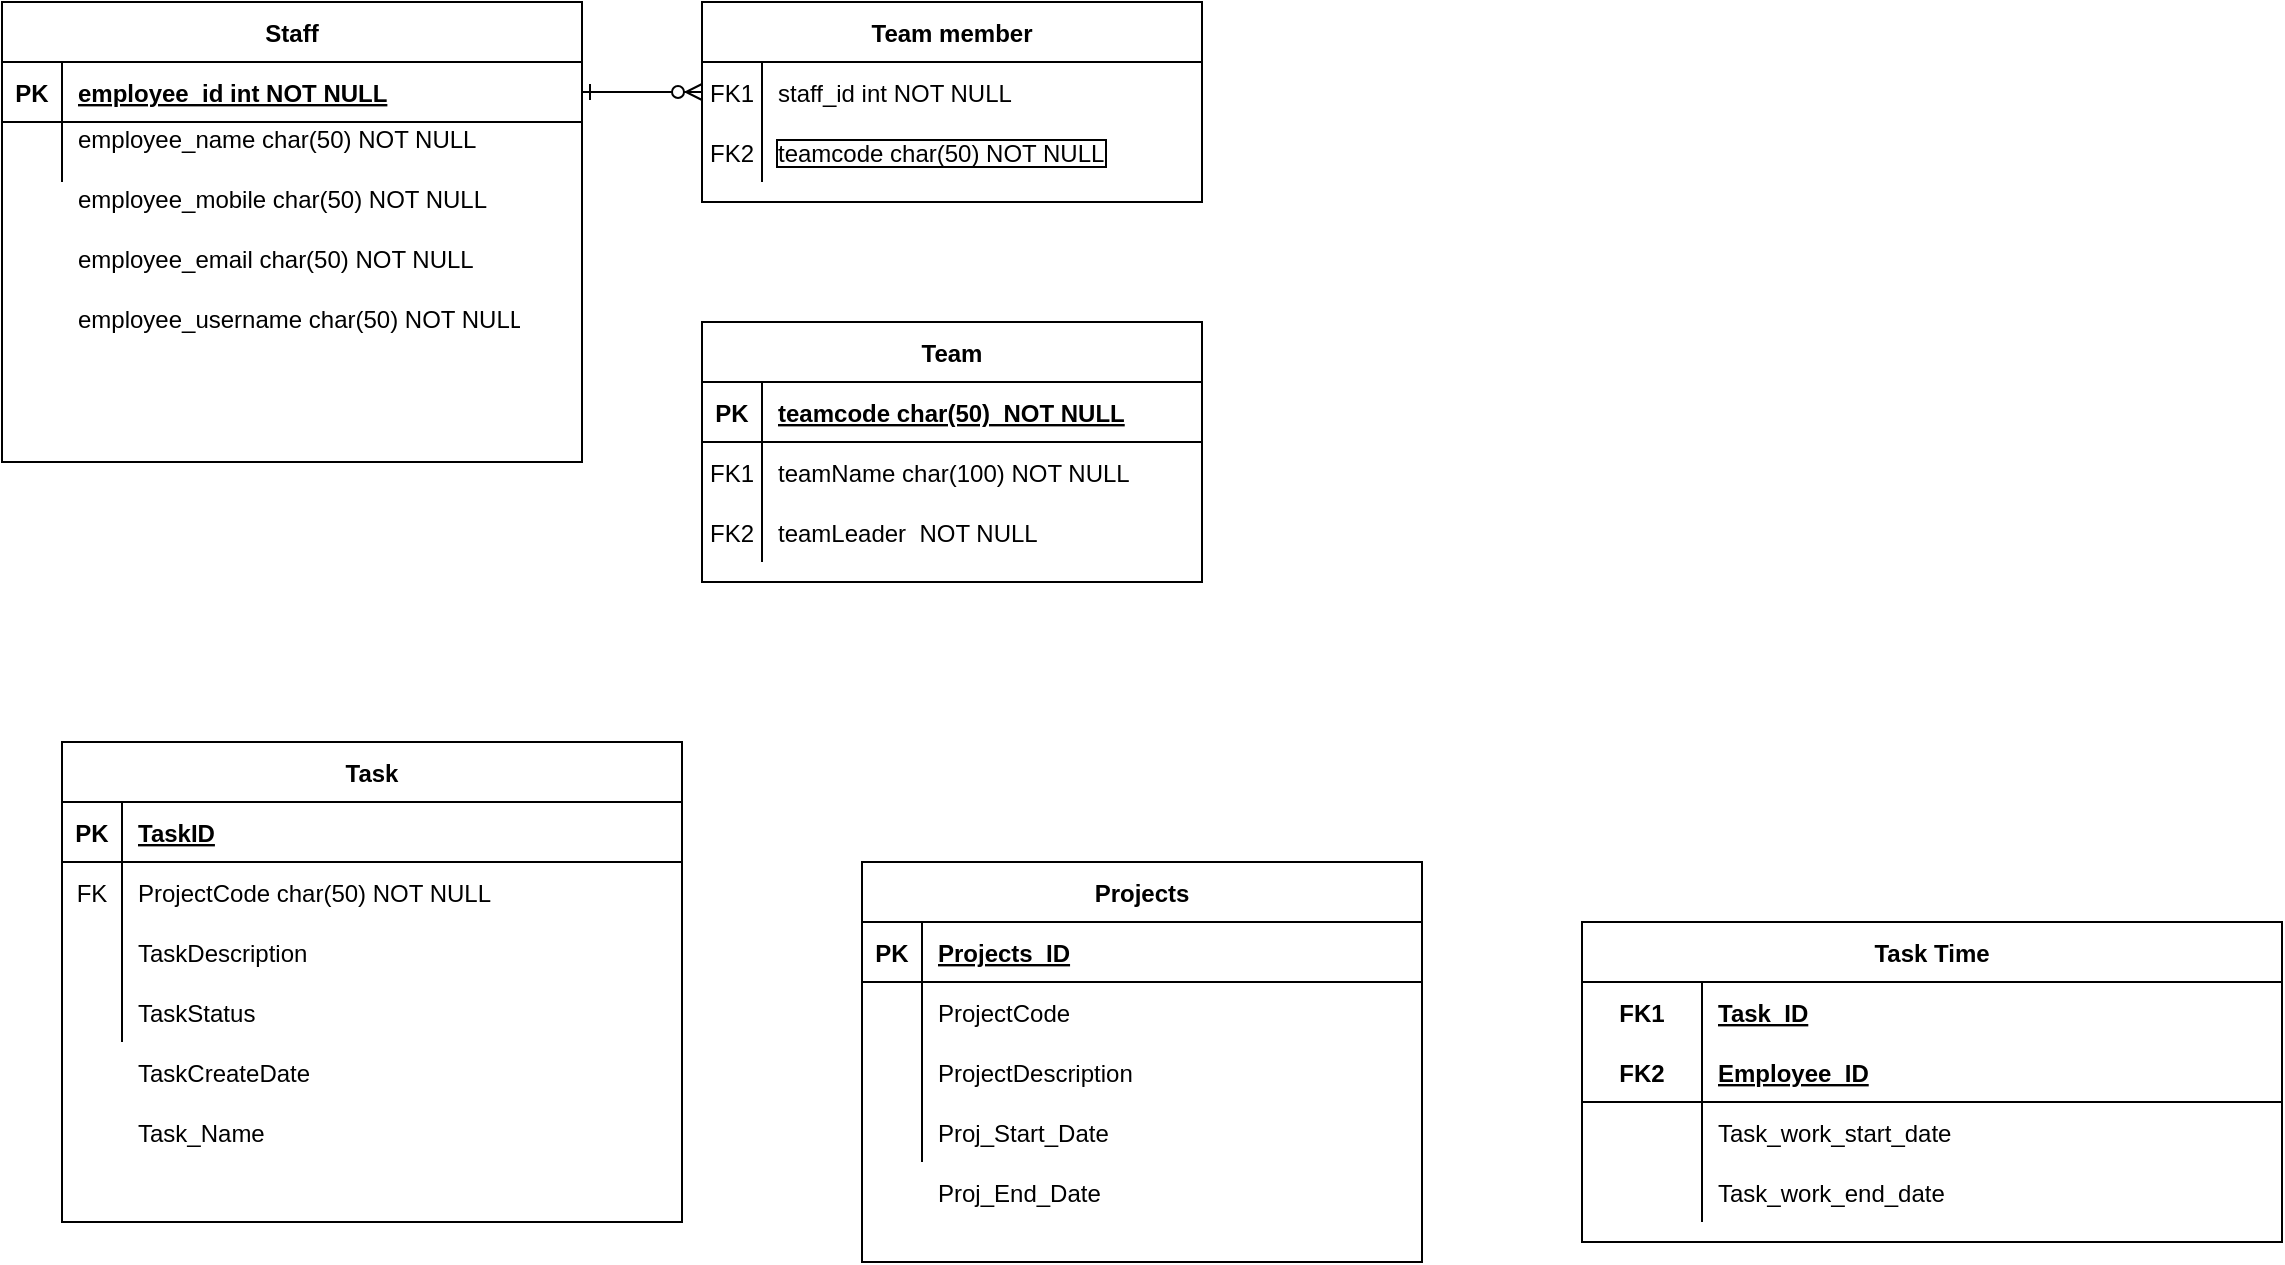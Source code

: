 <mxfile version="13.9.1" type="github">
  <diagram id="R2lEEEUBdFMjLlhIrx00" name="Page-1">
    <mxGraphModel dx="340" dy="564" grid="1" gridSize="10" guides="1" tooltips="1" connect="1" arrows="1" fold="1" page="1" pageScale="1" pageWidth="3300" pageHeight="4681" math="0" shadow="0" extFonts="Permanent Marker^https://fonts.googleapis.com/css?family=Permanent+Marker">
      <root>
        <mxCell id="0" />
        <mxCell id="1" parent="0" />
        <mxCell id="C-vyLk0tnHw3VtMMgP7b-1" value="" style="edgeStyle=entityRelationEdgeStyle;endArrow=ERzeroToMany;startArrow=ERone;endFill=1;startFill=0;" parent="1" source="C-vyLk0tnHw3VtMMgP7b-24" target="C-vyLk0tnHw3VtMMgP7b-6" edge="1">
          <mxGeometry width="100" height="100" relative="1" as="geometry">
            <mxPoint x="340" y="720" as="sourcePoint" />
            <mxPoint x="440" y="620" as="targetPoint" />
          </mxGeometry>
        </mxCell>
        <mxCell id="C-vyLk0tnHw3VtMMgP7b-2" value="Team member" style="shape=table;startSize=30;container=1;collapsible=1;childLayout=tableLayout;fixedRows=1;rowLines=0;fontStyle=1;align=center;resizeLast=1;" parent="1" vertex="1">
          <mxGeometry x="450" y="120" width="250" height="100" as="geometry" />
        </mxCell>
        <mxCell id="C-vyLk0tnHw3VtMMgP7b-6" value="" style="shape=partialRectangle;collapsible=0;dropTarget=0;pointerEvents=0;fillColor=none;points=[[0,0.5],[1,0.5]];portConstraint=eastwest;top=0;left=0;right=0;bottom=0;" parent="C-vyLk0tnHw3VtMMgP7b-2" vertex="1">
          <mxGeometry y="30" width="250" height="30" as="geometry" />
        </mxCell>
        <mxCell id="C-vyLk0tnHw3VtMMgP7b-7" value="FK1" style="shape=partialRectangle;overflow=hidden;connectable=0;fillColor=none;top=0;left=0;bottom=0;right=0;" parent="C-vyLk0tnHw3VtMMgP7b-6" vertex="1">
          <mxGeometry width="30" height="30" as="geometry" />
        </mxCell>
        <mxCell id="C-vyLk0tnHw3VtMMgP7b-8" value="staff_id int NOT NULL" style="shape=partialRectangle;overflow=hidden;connectable=0;fillColor=none;top=0;left=0;bottom=0;right=0;align=left;spacingLeft=6;" parent="C-vyLk0tnHw3VtMMgP7b-6" vertex="1">
          <mxGeometry x="30" width="220" height="30" as="geometry" />
        </mxCell>
        <mxCell id="C-vyLk0tnHw3VtMMgP7b-9" value="" style="shape=partialRectangle;collapsible=0;dropTarget=0;pointerEvents=0;fillColor=none;points=[[0,0.5],[1,0.5]];portConstraint=eastwest;top=0;left=0;right=0;bottom=0;" parent="C-vyLk0tnHw3VtMMgP7b-2" vertex="1">
          <mxGeometry y="60" width="250" height="30" as="geometry" />
        </mxCell>
        <mxCell id="C-vyLk0tnHw3VtMMgP7b-10" value="" style="shape=partialRectangle;overflow=hidden;connectable=0;fillColor=none;top=0;left=0;bottom=0;right=0;" parent="C-vyLk0tnHw3VtMMgP7b-9" vertex="1">
          <mxGeometry width="30" height="30" as="geometry" />
        </mxCell>
        <mxCell id="C-vyLk0tnHw3VtMMgP7b-11" value="teamcode char(50) NOT NULL" style="shape=partialRectangle;overflow=hidden;connectable=0;fillColor=none;top=0;left=0;bottom=0;right=0;align=left;spacingLeft=6;labelBorderColor=#000000;" parent="C-vyLk0tnHw3VtMMgP7b-9" vertex="1">
          <mxGeometry x="30" width="220" height="30" as="geometry" />
        </mxCell>
        <mxCell id="C-vyLk0tnHw3VtMMgP7b-13" value="Team" style="shape=table;startSize=30;container=1;collapsible=1;childLayout=tableLayout;fixedRows=1;rowLines=0;fontStyle=1;align=center;resizeLast=1;" parent="1" vertex="1">
          <mxGeometry x="450" y="280" width="250" height="130" as="geometry" />
        </mxCell>
        <mxCell id="C-vyLk0tnHw3VtMMgP7b-14" value="" style="shape=partialRectangle;collapsible=0;dropTarget=0;pointerEvents=0;fillColor=none;points=[[0,0.5],[1,0.5]];portConstraint=eastwest;top=0;left=0;right=0;bottom=1;" parent="C-vyLk0tnHw3VtMMgP7b-13" vertex="1">
          <mxGeometry y="30" width="250" height="30" as="geometry" />
        </mxCell>
        <mxCell id="C-vyLk0tnHw3VtMMgP7b-15" value="PK" style="shape=partialRectangle;overflow=hidden;connectable=0;fillColor=none;top=0;left=0;bottom=0;right=0;fontStyle=1;" parent="C-vyLk0tnHw3VtMMgP7b-14" vertex="1">
          <mxGeometry width="30" height="30" as="geometry" />
        </mxCell>
        <mxCell id="C-vyLk0tnHw3VtMMgP7b-16" value="teamcode char(50)  NOT NULL " style="shape=partialRectangle;overflow=hidden;connectable=0;fillColor=none;top=0;left=0;bottom=0;right=0;align=left;spacingLeft=6;fontStyle=5;" parent="C-vyLk0tnHw3VtMMgP7b-14" vertex="1">
          <mxGeometry x="30" width="220" height="30" as="geometry" />
        </mxCell>
        <mxCell id="C-vyLk0tnHw3VtMMgP7b-17" value="" style="shape=partialRectangle;collapsible=0;dropTarget=0;pointerEvents=0;fillColor=none;points=[[0,0.5],[1,0.5]];portConstraint=eastwest;top=0;left=0;right=0;bottom=0;" parent="C-vyLk0tnHw3VtMMgP7b-13" vertex="1">
          <mxGeometry y="60" width="250" height="30" as="geometry" />
        </mxCell>
        <mxCell id="C-vyLk0tnHw3VtMMgP7b-18" value="FK1" style="shape=partialRectangle;overflow=hidden;connectable=0;fillColor=none;top=0;left=0;bottom=0;right=0;" parent="C-vyLk0tnHw3VtMMgP7b-17" vertex="1">
          <mxGeometry width="30" height="30" as="geometry" />
        </mxCell>
        <mxCell id="C-vyLk0tnHw3VtMMgP7b-19" value="teamName char(100) NOT NULL" style="shape=partialRectangle;overflow=hidden;connectable=0;fillColor=none;top=0;left=0;bottom=0;right=0;align=left;spacingLeft=6;" parent="C-vyLk0tnHw3VtMMgP7b-17" vertex="1">
          <mxGeometry x="30" width="220" height="30" as="geometry" />
        </mxCell>
        <mxCell id="C-vyLk0tnHw3VtMMgP7b-20" value="" style="shape=partialRectangle;collapsible=0;dropTarget=0;pointerEvents=0;fillColor=none;points=[[0,0.5],[1,0.5]];portConstraint=eastwest;top=0;left=0;right=0;bottom=0;" parent="C-vyLk0tnHw3VtMMgP7b-13" vertex="1">
          <mxGeometry y="90" width="250" height="30" as="geometry" />
        </mxCell>
        <mxCell id="C-vyLk0tnHw3VtMMgP7b-21" value="" style="shape=partialRectangle;overflow=hidden;connectable=0;fillColor=none;top=0;left=0;bottom=0;right=0;" parent="C-vyLk0tnHw3VtMMgP7b-20" vertex="1">
          <mxGeometry width="30" height="30" as="geometry" />
        </mxCell>
        <mxCell id="C-vyLk0tnHw3VtMMgP7b-22" value="teamLeader  NOT NULL" style="shape=partialRectangle;overflow=hidden;connectable=0;fillColor=none;top=0;left=0;bottom=0;right=0;align=left;spacingLeft=6;" parent="C-vyLk0tnHw3VtMMgP7b-20" vertex="1">
          <mxGeometry x="30" width="220" height="30" as="geometry" />
        </mxCell>
        <mxCell id="C-vyLk0tnHw3VtMMgP7b-23" value="Staff" style="shape=table;startSize=30;container=1;collapsible=1;childLayout=tableLayout;fixedRows=1;rowLines=0;fontStyle=1;align=center;resizeLast=1;" parent="1" vertex="1">
          <mxGeometry x="100" y="120" width="290" height="230" as="geometry" />
        </mxCell>
        <mxCell id="C-vyLk0tnHw3VtMMgP7b-24" value="" style="shape=partialRectangle;collapsible=0;dropTarget=0;pointerEvents=0;fillColor=none;points=[[0,0.5],[1,0.5]];portConstraint=eastwest;top=0;left=0;right=0;bottom=1;" parent="C-vyLk0tnHw3VtMMgP7b-23" vertex="1">
          <mxGeometry y="30" width="290" height="30" as="geometry" />
        </mxCell>
        <mxCell id="C-vyLk0tnHw3VtMMgP7b-25" value="PK" style="shape=partialRectangle;overflow=hidden;connectable=0;fillColor=none;top=0;left=0;bottom=0;right=0;fontStyle=1;" parent="C-vyLk0tnHw3VtMMgP7b-24" vertex="1">
          <mxGeometry width="30" height="30" as="geometry" />
        </mxCell>
        <mxCell id="C-vyLk0tnHw3VtMMgP7b-26" value="employee_id int NOT NULL " style="shape=partialRectangle;overflow=hidden;connectable=0;fillColor=none;top=0;left=0;bottom=0;right=0;align=left;spacingLeft=6;fontStyle=5;" parent="C-vyLk0tnHw3VtMMgP7b-24" vertex="1">
          <mxGeometry x="30" width="260" height="30" as="geometry" />
        </mxCell>
        <mxCell id="C-vyLk0tnHw3VtMMgP7b-27" value="" style="shape=partialRectangle;collapsible=0;dropTarget=0;pointerEvents=0;fillColor=none;points=[[0,0.5],[1,0.5]];portConstraint=eastwest;top=0;left=0;right=0;bottom=0;" parent="C-vyLk0tnHw3VtMMgP7b-23" vertex="1">
          <mxGeometry y="60" width="290" height="30" as="geometry" />
        </mxCell>
        <mxCell id="C-vyLk0tnHw3VtMMgP7b-28" value="" style="shape=partialRectangle;overflow=hidden;connectable=0;fillColor=none;top=0;left=0;bottom=0;right=0;" parent="C-vyLk0tnHw3VtMMgP7b-27" vertex="1">
          <mxGeometry width="30" height="30" as="geometry" />
        </mxCell>
        <mxCell id="C-vyLk0tnHw3VtMMgP7b-29" value="employee_name char(50) NOT NULL&#xa;" style="shape=partialRectangle;overflow=hidden;connectable=0;fillColor=none;top=0;left=0;bottom=0;right=0;align=left;spacingLeft=6;" parent="C-vyLk0tnHw3VtMMgP7b-27" vertex="1">
          <mxGeometry x="30" width="260" height="30" as="geometry" />
        </mxCell>
        <mxCell id="kVvn0vJfCiAGfdaY_1Ys-1" value="employee_mobile char(50) NOT NULL&#xa;" style="shape=partialRectangle;overflow=hidden;connectable=0;fillColor=none;top=0;left=0;bottom=0;right=0;align=left;spacingLeft=6;" vertex="1" parent="1">
          <mxGeometry x="130" y="210" width="220" height="30" as="geometry" />
        </mxCell>
        <mxCell id="kVvn0vJfCiAGfdaY_1Ys-2" value="employee_email char(50) NOT NULL&#xa;" style="shape=partialRectangle;overflow=hidden;connectable=0;fillColor=none;top=0;left=0;bottom=0;right=0;align=left;spacingLeft=6;" vertex="1" parent="1">
          <mxGeometry x="130" y="240" width="220" height="30" as="geometry" />
        </mxCell>
        <mxCell id="kVvn0vJfCiAGfdaY_1Ys-3" value="employee_username char(50) NOT NULL&#xa;" style="shape=partialRectangle;overflow=hidden;connectable=0;fillColor=none;top=0;left=0;bottom=0;right=0;align=left;spacingLeft=6;" vertex="1" parent="1">
          <mxGeometry x="130" y="270" width="230" height="30" as="geometry" />
        </mxCell>
        <mxCell id="kVvn0vJfCiAGfdaY_1Ys-4" value="FK2" style="shape=partialRectangle;overflow=hidden;connectable=0;fillColor=none;top=0;left=0;bottom=0;right=0;" vertex="1" parent="1">
          <mxGeometry x="450" y="180" width="30" height="30" as="geometry" />
        </mxCell>
        <mxCell id="kVvn0vJfCiAGfdaY_1Ys-5" value="Task" style="shape=table;startSize=30;container=1;collapsible=1;childLayout=tableLayout;fixedRows=1;rowLines=0;fontStyle=1;align=center;resizeLast=1;" vertex="1" parent="1">
          <mxGeometry x="130" y="490" width="310" height="240" as="geometry" />
        </mxCell>
        <mxCell id="kVvn0vJfCiAGfdaY_1Ys-6" value="" style="shape=partialRectangle;collapsible=0;dropTarget=0;pointerEvents=0;fillColor=none;top=0;left=0;bottom=1;right=0;points=[[0,0.5],[1,0.5]];portConstraint=eastwest;" vertex="1" parent="kVvn0vJfCiAGfdaY_1Ys-5">
          <mxGeometry y="30" width="310" height="30" as="geometry" />
        </mxCell>
        <mxCell id="kVvn0vJfCiAGfdaY_1Ys-7" value="PK" style="shape=partialRectangle;connectable=0;fillColor=none;top=0;left=0;bottom=0;right=0;fontStyle=1;overflow=hidden;" vertex="1" parent="kVvn0vJfCiAGfdaY_1Ys-6">
          <mxGeometry width="30" height="30" as="geometry" />
        </mxCell>
        <mxCell id="kVvn0vJfCiAGfdaY_1Ys-8" value="TaskID" style="shape=partialRectangle;connectable=0;fillColor=none;top=0;left=0;bottom=0;right=0;align=left;spacingLeft=6;fontStyle=5;overflow=hidden;" vertex="1" parent="kVvn0vJfCiAGfdaY_1Ys-6">
          <mxGeometry x="30" width="280" height="30" as="geometry" />
        </mxCell>
        <mxCell id="kVvn0vJfCiAGfdaY_1Ys-9" value="" style="shape=partialRectangle;collapsible=0;dropTarget=0;pointerEvents=0;fillColor=none;top=0;left=0;bottom=0;right=0;points=[[0,0.5],[1,0.5]];portConstraint=eastwest;" vertex="1" parent="kVvn0vJfCiAGfdaY_1Ys-5">
          <mxGeometry y="60" width="310" height="30" as="geometry" />
        </mxCell>
        <mxCell id="kVvn0vJfCiAGfdaY_1Ys-10" value="" style="shape=partialRectangle;connectable=0;fillColor=none;top=0;left=0;bottom=0;right=0;editable=1;overflow=hidden;" vertex="1" parent="kVvn0vJfCiAGfdaY_1Ys-9">
          <mxGeometry width="30" height="30" as="geometry" />
        </mxCell>
        <mxCell id="kVvn0vJfCiAGfdaY_1Ys-11" value="ProjectCode char(50) NOT NULL " style="shape=partialRectangle;connectable=0;fillColor=none;top=0;left=0;bottom=0;right=0;align=left;spacingLeft=6;overflow=hidden;" vertex="1" parent="kVvn0vJfCiAGfdaY_1Ys-9">
          <mxGeometry x="30" width="280" height="30" as="geometry" />
        </mxCell>
        <mxCell id="kVvn0vJfCiAGfdaY_1Ys-12" value="" style="shape=partialRectangle;collapsible=0;dropTarget=0;pointerEvents=0;fillColor=none;top=0;left=0;bottom=0;right=0;points=[[0,0.5],[1,0.5]];portConstraint=eastwest;" vertex="1" parent="kVvn0vJfCiAGfdaY_1Ys-5">
          <mxGeometry y="90" width="310" height="30" as="geometry" />
        </mxCell>
        <mxCell id="kVvn0vJfCiAGfdaY_1Ys-13" value="" style="shape=partialRectangle;connectable=0;fillColor=none;top=0;left=0;bottom=0;right=0;editable=1;overflow=hidden;" vertex="1" parent="kVvn0vJfCiAGfdaY_1Ys-12">
          <mxGeometry width="30" height="30" as="geometry" />
        </mxCell>
        <mxCell id="kVvn0vJfCiAGfdaY_1Ys-14" value="TaskDescription" style="shape=partialRectangle;connectable=0;fillColor=none;top=0;left=0;bottom=0;right=0;align=left;spacingLeft=6;overflow=hidden;" vertex="1" parent="kVvn0vJfCiAGfdaY_1Ys-12">
          <mxGeometry x="30" width="280" height="30" as="geometry" />
        </mxCell>
        <mxCell id="kVvn0vJfCiAGfdaY_1Ys-15" value="" style="shape=partialRectangle;collapsible=0;dropTarget=0;pointerEvents=0;fillColor=none;top=0;left=0;bottom=0;right=0;points=[[0,0.5],[1,0.5]];portConstraint=eastwest;" vertex="1" parent="kVvn0vJfCiAGfdaY_1Ys-5">
          <mxGeometry y="120" width="310" height="30" as="geometry" />
        </mxCell>
        <mxCell id="kVvn0vJfCiAGfdaY_1Ys-16" value="" style="shape=partialRectangle;connectable=0;fillColor=none;top=0;left=0;bottom=0;right=0;editable=1;overflow=hidden;" vertex="1" parent="kVvn0vJfCiAGfdaY_1Ys-15">
          <mxGeometry width="30" height="30" as="geometry" />
        </mxCell>
        <mxCell id="kVvn0vJfCiAGfdaY_1Ys-17" value="TaskStatus" style="shape=partialRectangle;connectable=0;fillColor=none;top=0;left=0;bottom=0;right=0;align=left;spacingLeft=6;overflow=hidden;" vertex="1" parent="kVvn0vJfCiAGfdaY_1Ys-15">
          <mxGeometry x="30" width="280" height="30" as="geometry" />
        </mxCell>
        <mxCell id="kVvn0vJfCiAGfdaY_1Ys-18" value="FK" style="shape=partialRectangle;connectable=0;fillColor=none;top=0;left=0;bottom=0;right=0;fontStyle=0;overflow=hidden;" vertex="1" parent="1">
          <mxGeometry x="130" y="550" width="30" height="30" as="geometry" />
        </mxCell>
        <mxCell id="kVvn0vJfCiAGfdaY_1Ys-19" value="" style="shape=partialRectangle;collapsible=0;dropTarget=0;pointerEvents=0;fillColor=none;top=0;left=0;bottom=0;right=0;points=[[0,0.5],[1,0.5]];portConstraint=eastwest;" vertex="1" parent="1">
          <mxGeometry x="130" y="640" width="310" height="30" as="geometry" />
        </mxCell>
        <mxCell id="kVvn0vJfCiAGfdaY_1Ys-20" value="" style="shape=partialRectangle;connectable=0;fillColor=none;top=0;left=0;bottom=0;right=0;editable=1;overflow=hidden;" vertex="1" parent="kVvn0vJfCiAGfdaY_1Ys-19">
          <mxGeometry width="30" height="30" as="geometry" />
        </mxCell>
        <mxCell id="kVvn0vJfCiAGfdaY_1Ys-21" value="TaskCreateDate" style="shape=partialRectangle;connectable=0;fillColor=none;top=0;left=0;bottom=0;right=0;align=left;spacingLeft=6;overflow=hidden;" vertex="1" parent="kVvn0vJfCiAGfdaY_1Ys-19">
          <mxGeometry x="30" width="280" height="30" as="geometry" />
        </mxCell>
        <mxCell id="kVvn0vJfCiAGfdaY_1Ys-22" value="Task_Name" style="shape=partialRectangle;connectable=0;fillColor=none;top=0;left=0;bottom=0;right=0;align=left;spacingLeft=6;overflow=hidden;" vertex="1" parent="1">
          <mxGeometry x="160" y="670" width="280" height="30" as="geometry" />
        </mxCell>
        <mxCell id="kVvn0vJfCiAGfdaY_1Ys-23" value="FK2" style="shape=partialRectangle;overflow=hidden;connectable=0;fillColor=none;top=0;left=0;bottom=0;right=0;" vertex="1" parent="1">
          <mxGeometry x="450" y="370" width="30" height="30" as="geometry" />
        </mxCell>
        <mxCell id="kVvn0vJfCiAGfdaY_1Ys-24" value="Projects" style="shape=table;startSize=30;container=1;collapsible=1;childLayout=tableLayout;fixedRows=1;rowLines=0;fontStyle=1;align=center;resizeLast=1;" vertex="1" parent="1">
          <mxGeometry x="530" y="550" width="280" height="200" as="geometry" />
        </mxCell>
        <mxCell id="kVvn0vJfCiAGfdaY_1Ys-25" value="" style="shape=partialRectangle;collapsible=0;dropTarget=0;pointerEvents=0;fillColor=none;top=0;left=0;bottom=1;right=0;points=[[0,0.5],[1,0.5]];portConstraint=eastwest;" vertex="1" parent="kVvn0vJfCiAGfdaY_1Ys-24">
          <mxGeometry y="30" width="280" height="30" as="geometry" />
        </mxCell>
        <mxCell id="kVvn0vJfCiAGfdaY_1Ys-26" value="PK" style="shape=partialRectangle;connectable=0;fillColor=none;top=0;left=0;bottom=0;right=0;fontStyle=1;overflow=hidden;" vertex="1" parent="kVvn0vJfCiAGfdaY_1Ys-25">
          <mxGeometry width="30" height="30" as="geometry" />
        </mxCell>
        <mxCell id="kVvn0vJfCiAGfdaY_1Ys-27" value="Projects_ID" style="shape=partialRectangle;connectable=0;fillColor=none;top=0;left=0;bottom=0;right=0;align=left;spacingLeft=6;fontStyle=5;overflow=hidden;" vertex="1" parent="kVvn0vJfCiAGfdaY_1Ys-25">
          <mxGeometry x="30" width="250" height="30" as="geometry" />
        </mxCell>
        <mxCell id="kVvn0vJfCiAGfdaY_1Ys-28" value="" style="shape=partialRectangle;collapsible=0;dropTarget=0;pointerEvents=0;fillColor=none;top=0;left=0;bottom=0;right=0;points=[[0,0.5],[1,0.5]];portConstraint=eastwest;" vertex="1" parent="kVvn0vJfCiAGfdaY_1Ys-24">
          <mxGeometry y="60" width="280" height="30" as="geometry" />
        </mxCell>
        <mxCell id="kVvn0vJfCiAGfdaY_1Ys-29" value="" style="shape=partialRectangle;connectable=0;fillColor=none;top=0;left=0;bottom=0;right=0;editable=1;overflow=hidden;" vertex="1" parent="kVvn0vJfCiAGfdaY_1Ys-28">
          <mxGeometry width="30" height="30" as="geometry" />
        </mxCell>
        <mxCell id="kVvn0vJfCiAGfdaY_1Ys-30" value="ProjectCode" style="shape=partialRectangle;connectable=0;fillColor=none;top=0;left=0;bottom=0;right=0;align=left;spacingLeft=6;overflow=hidden;" vertex="1" parent="kVvn0vJfCiAGfdaY_1Ys-28">
          <mxGeometry x="30" width="250" height="30" as="geometry" />
        </mxCell>
        <mxCell id="kVvn0vJfCiAGfdaY_1Ys-31" value="" style="shape=partialRectangle;collapsible=0;dropTarget=0;pointerEvents=0;fillColor=none;top=0;left=0;bottom=0;right=0;points=[[0,0.5],[1,0.5]];portConstraint=eastwest;" vertex="1" parent="kVvn0vJfCiAGfdaY_1Ys-24">
          <mxGeometry y="90" width="280" height="30" as="geometry" />
        </mxCell>
        <mxCell id="kVvn0vJfCiAGfdaY_1Ys-32" value="" style="shape=partialRectangle;connectable=0;fillColor=none;top=0;left=0;bottom=0;right=0;editable=1;overflow=hidden;" vertex="1" parent="kVvn0vJfCiAGfdaY_1Ys-31">
          <mxGeometry width="30" height="30" as="geometry" />
        </mxCell>
        <mxCell id="kVvn0vJfCiAGfdaY_1Ys-33" value="ProjectDescription" style="shape=partialRectangle;connectable=0;fillColor=none;top=0;left=0;bottom=0;right=0;align=left;spacingLeft=6;overflow=hidden;" vertex="1" parent="kVvn0vJfCiAGfdaY_1Ys-31">
          <mxGeometry x="30" width="250" height="30" as="geometry" />
        </mxCell>
        <mxCell id="kVvn0vJfCiAGfdaY_1Ys-34" value="" style="shape=partialRectangle;collapsible=0;dropTarget=0;pointerEvents=0;fillColor=none;top=0;left=0;bottom=0;right=0;points=[[0,0.5],[1,0.5]];portConstraint=eastwest;" vertex="1" parent="kVvn0vJfCiAGfdaY_1Ys-24">
          <mxGeometry y="120" width="280" height="30" as="geometry" />
        </mxCell>
        <mxCell id="kVvn0vJfCiAGfdaY_1Ys-35" value="" style="shape=partialRectangle;connectable=0;fillColor=none;top=0;left=0;bottom=0;right=0;editable=1;overflow=hidden;" vertex="1" parent="kVvn0vJfCiAGfdaY_1Ys-34">
          <mxGeometry width="30" height="30" as="geometry" />
        </mxCell>
        <mxCell id="kVvn0vJfCiAGfdaY_1Ys-36" value="Proj_Start_Date" style="shape=partialRectangle;connectable=0;fillColor=none;top=0;left=0;bottom=0;right=0;align=left;spacingLeft=6;overflow=hidden;" vertex="1" parent="kVvn0vJfCiAGfdaY_1Ys-34">
          <mxGeometry x="30" width="250" height="30" as="geometry" />
        </mxCell>
        <mxCell id="kVvn0vJfCiAGfdaY_1Ys-37" value="Proj_End_Date" style="shape=partialRectangle;connectable=0;fillColor=none;top=0;left=0;bottom=0;right=0;align=left;spacingLeft=6;overflow=hidden;" vertex="1" parent="1">
          <mxGeometry x="560" y="700" width="250" height="30" as="geometry" />
        </mxCell>
        <mxCell id="kVvn0vJfCiAGfdaY_1Ys-51" value="Task Time" style="shape=table;startSize=30;container=1;collapsible=1;childLayout=tableLayout;fixedRows=1;rowLines=0;fontStyle=1;align=center;resizeLast=1;" vertex="1" parent="1">
          <mxGeometry x="890" y="580" width="350" height="160" as="geometry" />
        </mxCell>
        <mxCell id="kVvn0vJfCiAGfdaY_1Ys-52" value="" style="shape=partialRectangle;collapsible=0;dropTarget=0;pointerEvents=0;fillColor=none;top=0;left=0;bottom=0;right=0;points=[[0,0.5],[1,0.5]];portConstraint=eastwest;" vertex="1" parent="kVvn0vJfCiAGfdaY_1Ys-51">
          <mxGeometry y="30" width="350" height="30" as="geometry" />
        </mxCell>
        <mxCell id="kVvn0vJfCiAGfdaY_1Ys-53" value="FK1" style="shape=partialRectangle;connectable=0;fillColor=none;top=0;left=0;bottom=0;right=0;fontStyle=1;overflow=hidden;" vertex="1" parent="kVvn0vJfCiAGfdaY_1Ys-52">
          <mxGeometry width="60" height="30" as="geometry" />
        </mxCell>
        <mxCell id="kVvn0vJfCiAGfdaY_1Ys-54" value="Task_ID" style="shape=partialRectangle;connectable=0;fillColor=none;top=0;left=0;bottom=0;right=0;align=left;spacingLeft=6;fontStyle=5;overflow=hidden;" vertex="1" parent="kVvn0vJfCiAGfdaY_1Ys-52">
          <mxGeometry x="60" width="290" height="30" as="geometry" />
        </mxCell>
        <mxCell id="kVvn0vJfCiAGfdaY_1Ys-55" value="" style="shape=partialRectangle;collapsible=0;dropTarget=0;pointerEvents=0;fillColor=none;top=0;left=0;bottom=1;right=0;points=[[0,0.5],[1,0.5]];portConstraint=eastwest;" vertex="1" parent="kVvn0vJfCiAGfdaY_1Ys-51">
          <mxGeometry y="60" width="350" height="30" as="geometry" />
        </mxCell>
        <mxCell id="kVvn0vJfCiAGfdaY_1Ys-56" value="FK2" style="shape=partialRectangle;connectable=0;fillColor=none;top=0;left=0;bottom=0;right=0;fontStyle=1;overflow=hidden;" vertex="1" parent="kVvn0vJfCiAGfdaY_1Ys-55">
          <mxGeometry width="60" height="30" as="geometry" />
        </mxCell>
        <mxCell id="kVvn0vJfCiAGfdaY_1Ys-57" value="Employee_ID" style="shape=partialRectangle;connectable=0;fillColor=none;top=0;left=0;bottom=0;right=0;align=left;spacingLeft=6;fontStyle=5;overflow=hidden;" vertex="1" parent="kVvn0vJfCiAGfdaY_1Ys-55">
          <mxGeometry x="60" width="290" height="30" as="geometry" />
        </mxCell>
        <mxCell id="kVvn0vJfCiAGfdaY_1Ys-58" value="" style="shape=partialRectangle;collapsible=0;dropTarget=0;pointerEvents=0;fillColor=none;top=0;left=0;bottom=0;right=0;points=[[0,0.5],[1,0.5]];portConstraint=eastwest;" vertex="1" parent="kVvn0vJfCiAGfdaY_1Ys-51">
          <mxGeometry y="90" width="350" height="30" as="geometry" />
        </mxCell>
        <mxCell id="kVvn0vJfCiAGfdaY_1Ys-59" value="" style="shape=partialRectangle;connectable=0;fillColor=none;top=0;left=0;bottom=0;right=0;editable=1;overflow=hidden;" vertex="1" parent="kVvn0vJfCiAGfdaY_1Ys-58">
          <mxGeometry width="60" height="30" as="geometry" />
        </mxCell>
        <mxCell id="kVvn0vJfCiAGfdaY_1Ys-60" value="Task_work_start_date" style="shape=partialRectangle;connectable=0;fillColor=none;top=0;left=0;bottom=0;right=0;align=left;spacingLeft=6;overflow=hidden;" vertex="1" parent="kVvn0vJfCiAGfdaY_1Ys-58">
          <mxGeometry x="60" width="290" height="30" as="geometry" />
        </mxCell>
        <mxCell id="kVvn0vJfCiAGfdaY_1Ys-61" value="" style="shape=partialRectangle;collapsible=0;dropTarget=0;pointerEvents=0;fillColor=none;top=0;left=0;bottom=0;right=0;points=[[0,0.5],[1,0.5]];portConstraint=eastwest;" vertex="1" parent="kVvn0vJfCiAGfdaY_1Ys-51">
          <mxGeometry y="120" width="350" height="30" as="geometry" />
        </mxCell>
        <mxCell id="kVvn0vJfCiAGfdaY_1Ys-62" value="" style="shape=partialRectangle;connectable=0;fillColor=none;top=0;left=0;bottom=0;right=0;editable=1;overflow=hidden;" vertex="1" parent="kVvn0vJfCiAGfdaY_1Ys-61">
          <mxGeometry width="60" height="30" as="geometry" />
        </mxCell>
        <mxCell id="kVvn0vJfCiAGfdaY_1Ys-63" value="Task_work_end_date" style="shape=partialRectangle;connectable=0;fillColor=none;top=0;left=0;bottom=0;right=0;align=left;spacingLeft=6;overflow=hidden;" vertex="1" parent="kVvn0vJfCiAGfdaY_1Ys-61">
          <mxGeometry x="60" width="290" height="30" as="geometry" />
        </mxCell>
      </root>
    </mxGraphModel>
  </diagram>
</mxfile>
